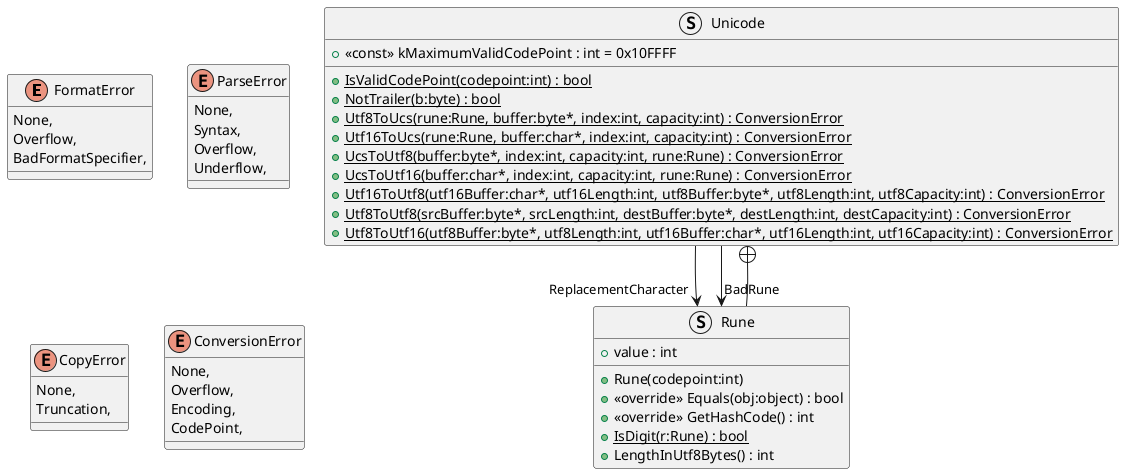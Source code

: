 @startuml
enum FormatError {
    None,
    Overflow,
    BadFormatSpecifier,
}
enum ParseError {
    None,
    Syntax,
    Overflow,
    Underflow,
}
enum CopyError {
    None,
    Truncation,
}
enum ConversionError {
    None,
    Overflow,
    Encoding,
    CodePoint,
}
struct Unicode {
    + <<const>> kMaximumValidCodePoint : int = 0x10FFFF
    + {static} IsValidCodePoint(codepoint:int) : bool
    + {static} NotTrailer(b:byte) : bool
    + {static} Utf8ToUcs(rune:Rune, buffer:byte*, index:int, capacity:int) : ConversionError
    + {static} Utf16ToUcs(rune:Rune, buffer:char*, index:int, capacity:int) : ConversionError
    + {static} UcsToUtf8(buffer:byte*, index:int, capacity:int, rune:Rune) : ConversionError
    + {static} UcsToUtf16(buffer:char*, index:int, capacity:int, rune:Rune) : ConversionError
    + {static} Utf16ToUtf8(utf16Buffer:char*, utf16Length:int, utf8Buffer:byte*, utf8Length:int, utf8Capacity:int) : ConversionError
    + {static} Utf8ToUtf8(srcBuffer:byte*, srcLength:int, destBuffer:byte*, destLength:int, destCapacity:int) : ConversionError
    + {static} Utf8ToUtf16(utf8Buffer:byte*, utf8Length:int, utf16Buffer:char*, utf16Length:int, utf16Capacity:int) : ConversionError
}
struct Rune {
    + value : int
    + Rune(codepoint:int)
    + <<override>> Equals(obj:object) : bool
    + <<override>> GetHashCode() : int
    + {static} IsDigit(r:Rune) : bool
    + LengthInUtf8Bytes() : int
}
Unicode --> "ReplacementCharacter" Rune
Unicode --> "BadRune" Rune
Unicode +-- Rune
@enduml

